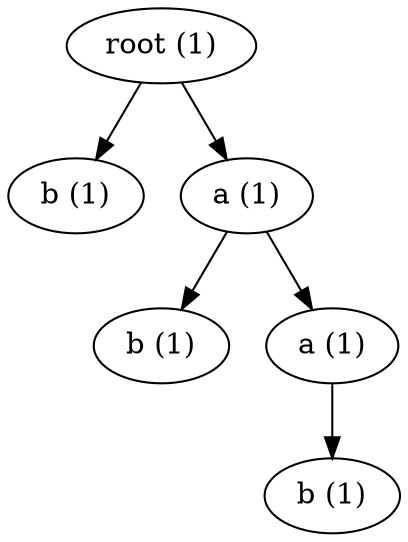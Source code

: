 strict digraph G {
  root [ label="root (1)" ];
  rootb [ label="b (1)" ];
  roota [ label="a (1)" ];
  rootab [ label="b (1)" ];
  rootaa [ label="a (1)" ];
  rootaab [ label="b (1)" ];
  root -> rootb [ label="" ];
  root -> roota [ label="" ];
  roota -> rootab [ label="" ];
  roota -> rootaa [ label="" ];
  rootaa -> rootaab [ label="" ];
}
